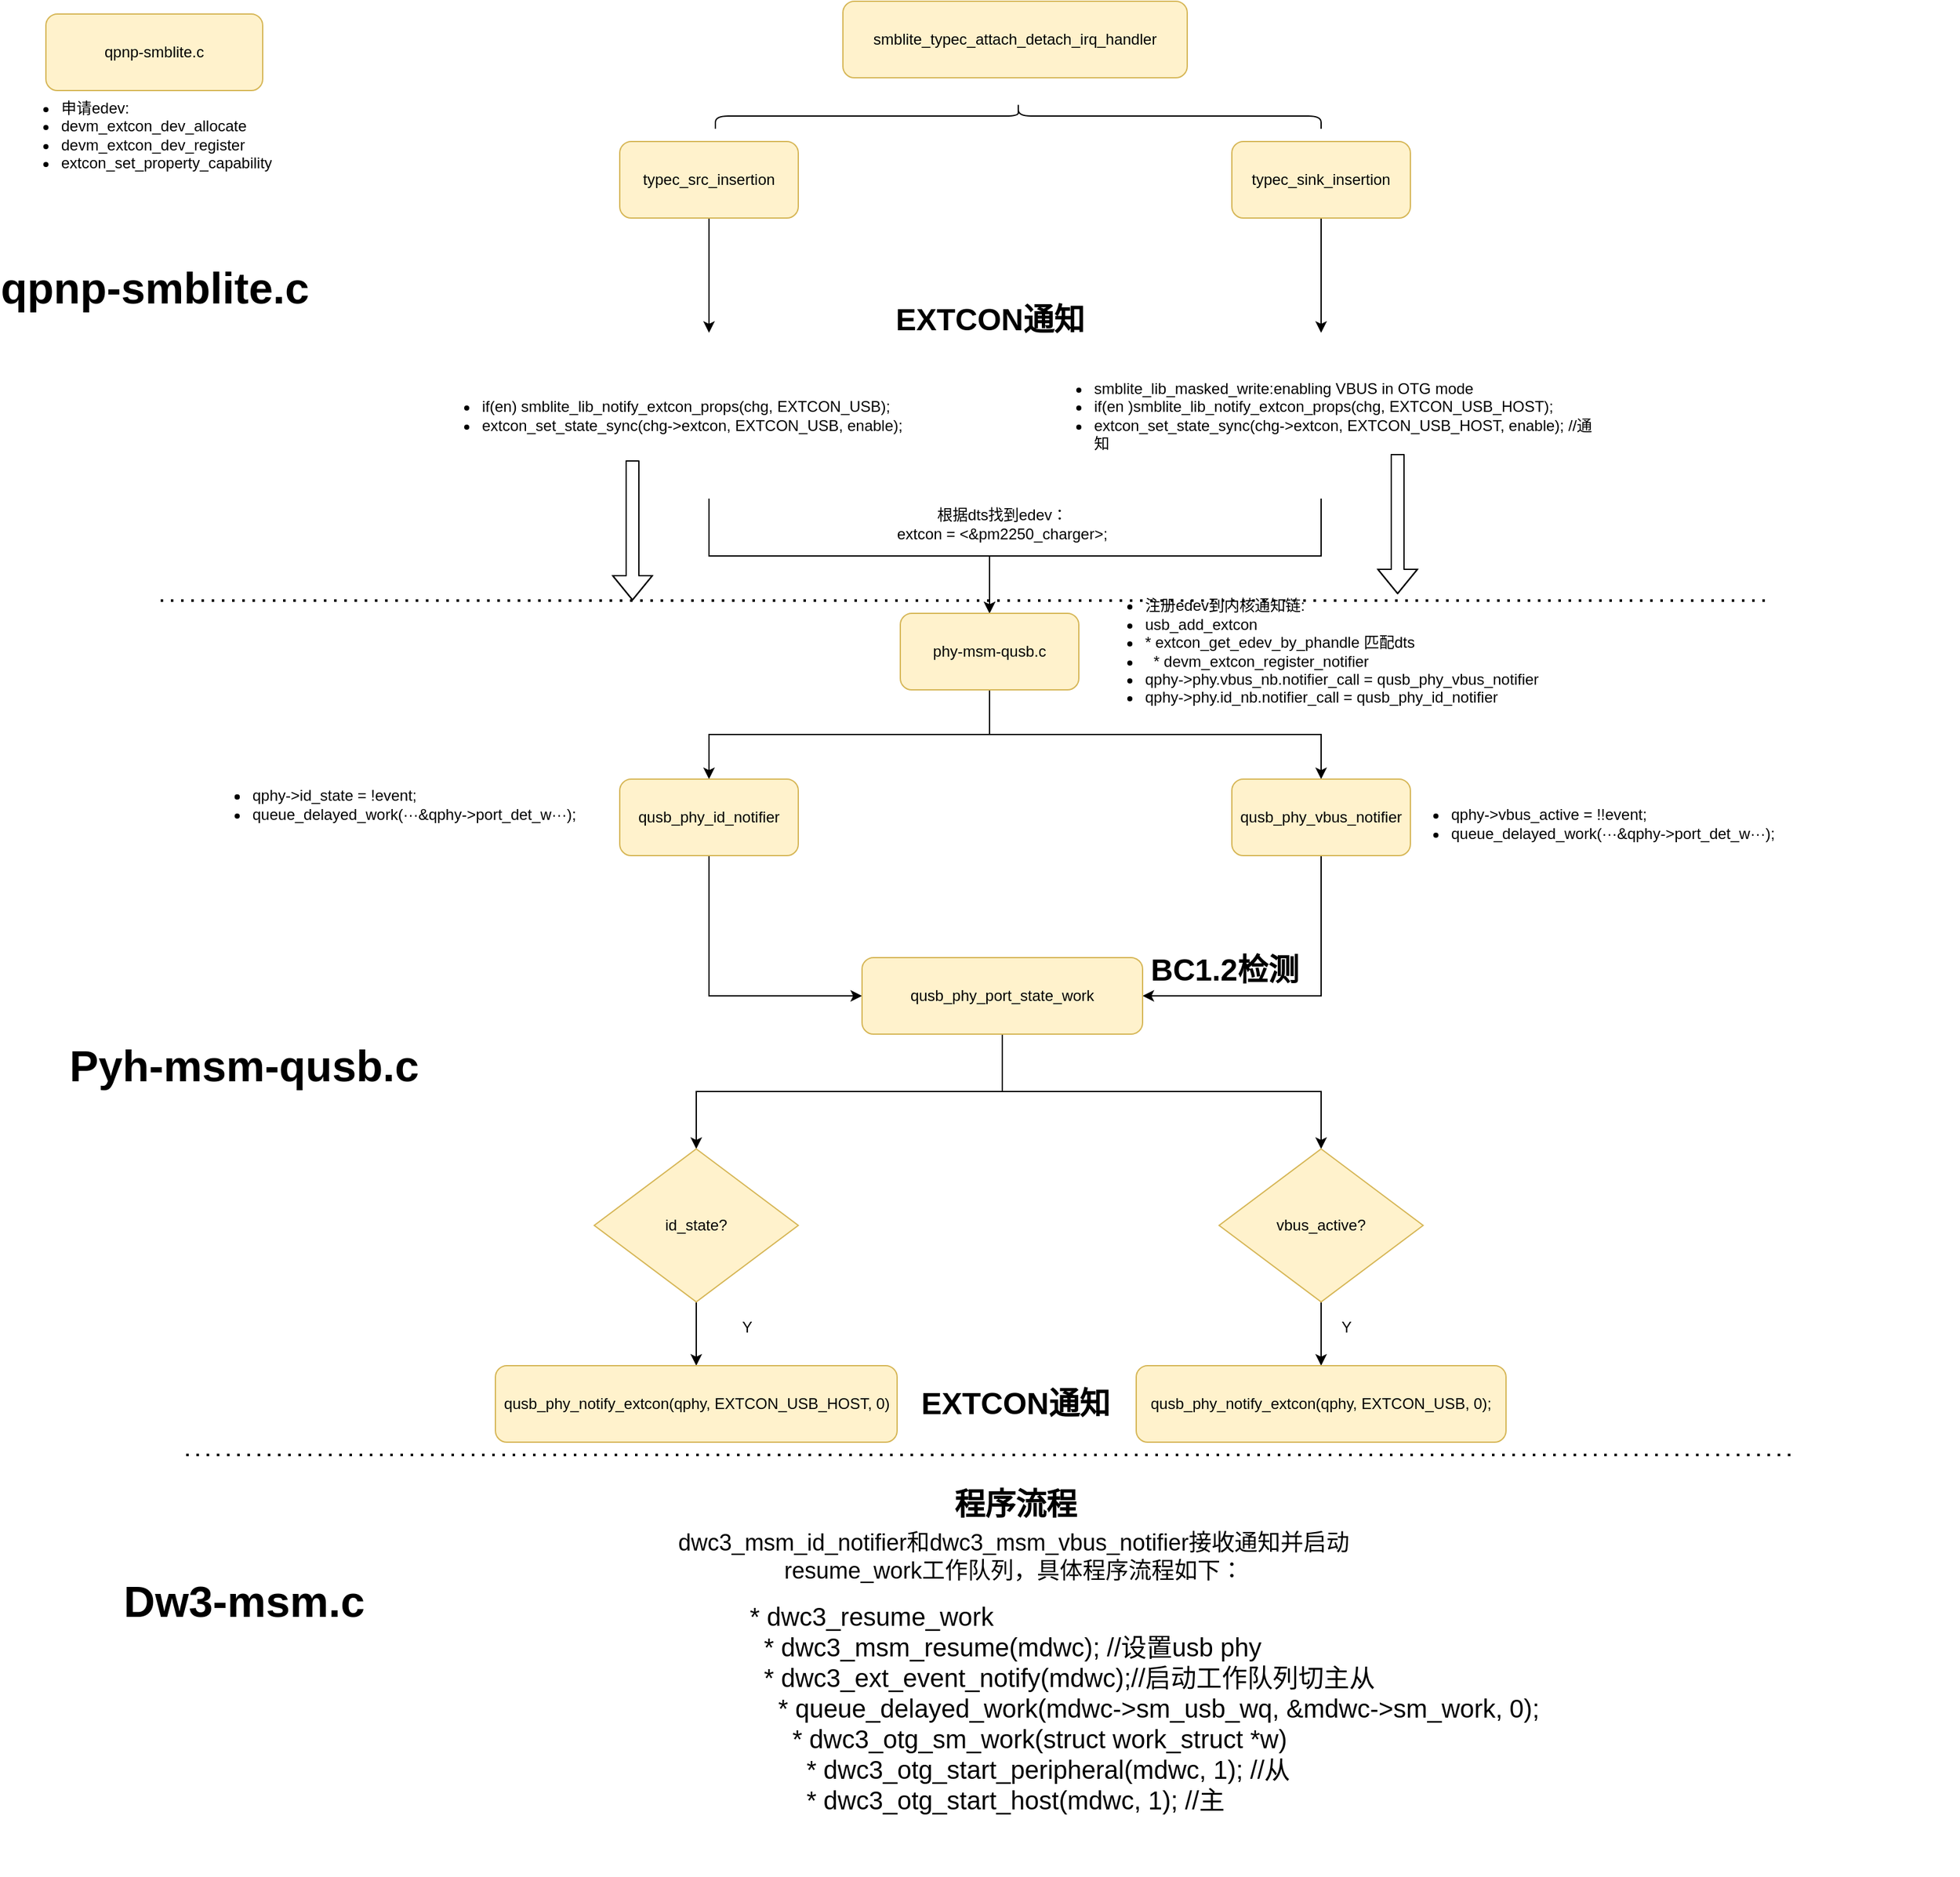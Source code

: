 <mxfile version="13.6.2" type="device"><diagram id="MDU3faXa0eibzmLFlogw" name="Page-1"><mxGraphModel dx="2249" dy="822" grid="1" gridSize="10" guides="1" tooltips="1" connect="1" arrows="1" fold="1" page="1" pageScale="1" pageWidth="827" pageHeight="1169" math="0" shadow="0"><root><mxCell id="0"/><mxCell id="1" parent="0"/><mxCell id="te-pBkwneDsUPC9EQnRI-11" style="edgeStyle=orthogonalEdgeStyle;rounded=0;orthogonalLoop=1;jettySize=auto;html=1;exitX=0.5;exitY=1;exitDx=0;exitDy=0;entryX=0.5;entryY=0;entryDx=0;entryDy=0;" parent="1" source="te-pBkwneDsUPC9EQnRI-1" target="te-pBkwneDsUPC9EQnRI-10" edge="1"><mxGeometry relative="1" as="geometry"/></mxCell><mxCell id="te-pBkwneDsUPC9EQnRI-1" value="typec_src_insertion" style="rounded=1;whiteSpace=wrap;html=1;fillColor=#fff2cc;strokeColor=#d6b656;" parent="1" vertex="1"><mxGeometry x="-10" y="120" width="140" height="60" as="geometry"/></mxCell><mxCell id="te-pBkwneDsUPC9EQnRI-9" style="edgeStyle=orthogonalEdgeStyle;rounded=0;orthogonalLoop=1;jettySize=auto;html=1;exitX=0.5;exitY=1;exitDx=0;exitDy=0;" parent="1" source="te-pBkwneDsUPC9EQnRI-2" target="te-pBkwneDsUPC9EQnRI-7" edge="1"><mxGeometry relative="1" as="geometry"/></mxCell><mxCell id="te-pBkwneDsUPC9EQnRI-2" value="&lt;div&gt;typec_sink_insertion&lt;/div&gt;" style="rounded=1;whiteSpace=wrap;html=1;fillColor=#fff2cc;strokeColor=#d6b656;" parent="1" vertex="1"><mxGeometry x="470" y="120" width="140" height="60" as="geometry"/></mxCell><mxCell id="te-pBkwneDsUPC9EQnRI-3" value="&lt;div&gt;smblite_typec_attach_detach_irq_handler&lt;/div&gt;" style="rounded=1;whiteSpace=wrap;html=1;fillColor=#fff2cc;strokeColor=#d6b656;" parent="1" vertex="1"><mxGeometry x="165" y="10" width="270" height="60" as="geometry"/></mxCell><mxCell id="te-pBkwneDsUPC9EQnRI-4" value="" style="shape=curlyBracket;whiteSpace=wrap;html=1;rounded=1;rotation=90;" parent="1" vertex="1"><mxGeometry x="292.5" y="-137.5" width="20" height="475" as="geometry"/></mxCell><mxCell id="9iSjkGmqpSFxIBTmQVmV-5" style="edgeStyle=orthogonalEdgeStyle;rounded=0;orthogonalLoop=1;jettySize=auto;html=1;exitX=0.5;exitY=1;exitDx=0;exitDy=0;entryX=0.5;entryY=0;entryDx=0;entryDy=0;" parent="1" source="te-pBkwneDsUPC9EQnRI-7" target="9iSjkGmqpSFxIBTmQVmV-3" edge="1"><mxGeometry relative="1" as="geometry"/></mxCell><mxCell id="te-pBkwneDsUPC9EQnRI-7" value="&lt;ul&gt;&lt;li&gt;smblite_lib_masked_write:enabling VBUS in OTG mode&lt;/li&gt;&lt;li&gt;if(en )smblite_lib_notify_extcon_props(chg, EXTCON_USB_HOST);&lt;/li&gt;&lt;li&gt;extcon_set_state_sync(chg-&amp;gt;extcon, EXTCON_USB_HOST, enable); //通知&lt;/li&gt;&lt;/ul&gt;" style="text;strokeColor=none;fillColor=none;html=1;whiteSpace=wrap;verticalAlign=middle;overflow=hidden;" parent="1" vertex="1"><mxGeometry x="320" y="270" width="440" height="130" as="geometry"/></mxCell><mxCell id="9iSjkGmqpSFxIBTmQVmV-6" style="edgeStyle=orthogonalEdgeStyle;rounded=0;orthogonalLoop=1;jettySize=auto;html=1;exitX=0.5;exitY=1;exitDx=0;exitDy=0;entryX=0.5;entryY=0;entryDx=0;entryDy=0;" parent="1" source="te-pBkwneDsUPC9EQnRI-10" target="9iSjkGmqpSFxIBTmQVmV-3" edge="1"><mxGeometry relative="1" as="geometry"/></mxCell><mxCell id="te-pBkwneDsUPC9EQnRI-10" value="&lt;ul&gt;&lt;li&gt;if(en)&amp;nbsp;smblite_lib_notify_extcon_props(chg, EXTCON_USB);&lt;/li&gt;&lt;li&gt;extcon_set_state_sync(chg-&amp;gt;extcon, EXTCON_USB, enable);&lt;br&gt;&lt;/li&gt;&lt;/ul&gt;" style="text;strokeColor=none;fillColor=none;html=1;whiteSpace=wrap;verticalAlign=middle;overflow=hidden;" parent="1" vertex="1"><mxGeometry x="-160" y="270" width="440" height="130" as="geometry"/></mxCell><mxCell id="9iSjkGmqpSFxIBTmQVmV-1" value="&lt;div&gt;qpnp-smblite.c&lt;/div&gt;" style="rounded=1;whiteSpace=wrap;html=1;fillColor=#fff2cc;strokeColor=#d6b656;" parent="1" vertex="1"><mxGeometry x="-460" y="20" width="170" height="60" as="geometry"/></mxCell><mxCell id="9iSjkGmqpSFxIBTmQVmV-2" value="&lt;ul&gt;&lt;li&gt;&lt;span&gt;申请edev:&lt;/span&gt;&lt;/li&gt;&lt;li&gt;&lt;span&gt;devm_extcon_dev_allocate&lt;/span&gt;&lt;br&gt;&lt;/li&gt;&lt;li&gt;devm_extcon_dev_register&lt;/li&gt;&lt;li&gt;extcon_set_property_capability&lt;/li&gt;&lt;/ul&gt;" style="text;strokeColor=none;fillColor=none;html=1;whiteSpace=wrap;verticalAlign=middle;overflow=hidden;" parent="1" vertex="1"><mxGeometry x="-490" y="50" width="440" height="130" as="geometry"/></mxCell><mxCell id="9iSjkGmqpSFxIBTmQVmV-10" style="edgeStyle=orthogonalEdgeStyle;rounded=0;orthogonalLoop=1;jettySize=auto;html=1;exitX=0.5;exitY=1;exitDx=0;exitDy=0;entryX=0.5;entryY=0;entryDx=0;entryDy=0;" parent="1" source="9iSjkGmqpSFxIBTmQVmV-3" target="9iSjkGmqpSFxIBTmQVmV-9" edge="1"><mxGeometry relative="1" as="geometry"><Array as="points"><mxPoint x="280" y="585"/><mxPoint x="60" y="585"/></Array></mxGeometry></mxCell><mxCell id="9iSjkGmqpSFxIBTmQVmV-12" style="edgeStyle=orthogonalEdgeStyle;rounded=0;orthogonalLoop=1;jettySize=auto;html=1;exitX=0.5;exitY=1;exitDx=0;exitDy=0;entryX=0.5;entryY=0;entryDx=0;entryDy=0;" parent="1" source="9iSjkGmqpSFxIBTmQVmV-3" target="9iSjkGmqpSFxIBTmQVmV-11" edge="1"><mxGeometry relative="1" as="geometry"/></mxCell><mxCell id="9iSjkGmqpSFxIBTmQVmV-3" value="phy-msm-qusb.c" style="rounded=1;whiteSpace=wrap;html=1;fillColor=#fff2cc;strokeColor=#d6b656;" parent="1" vertex="1"><mxGeometry x="210" y="490" width="140" height="60" as="geometry"/></mxCell><mxCell id="9iSjkGmqpSFxIBTmQVmV-7" value="根据dts找到edev：&lt;br&gt;extcon = &amp;lt;&amp;amp;pm2250_charger&amp;gt;;" style="text;html=1;strokeColor=none;fillColor=none;align=center;verticalAlign=middle;whiteSpace=wrap;rounded=0;" parent="1" vertex="1"><mxGeometry x="180" y="410" width="220" height="20" as="geometry"/></mxCell><mxCell id="9iSjkGmqpSFxIBTmQVmV-8" value="&lt;ul&gt;&lt;li&gt;&lt;span&gt;注册edev到内核通知链:&lt;/span&gt;&lt;/li&gt;&lt;li&gt;&lt;span&gt;usb_add_extcon&lt;/span&gt;&lt;br&gt;&lt;/li&gt;&lt;li&gt;* extcon_get_edev_by_phandle 匹配dts&lt;/li&gt;&lt;li&gt;&amp;nbsp; * devm_extcon_register_notifier&lt;/li&gt;&lt;li&gt;qphy-&amp;gt;phy.vbus_nb.notifier_call = qusb_phy_vbus_notifier&lt;/li&gt;&lt;li&gt;qphy-&amp;gt;phy.id_nb.notifier_call = qusb_phy_id_notifier&lt;br&gt;&lt;/li&gt;&lt;/ul&gt;" style="text;strokeColor=none;fillColor=none;html=1;whiteSpace=wrap;verticalAlign=middle;overflow=hidden;" parent="1" vertex="1"><mxGeometry x="360" y="455" width="440" height="130" as="geometry"/></mxCell><mxCell id="NXVmDnXOVjiPiJakfyWC-18" style="edgeStyle=orthogonalEdgeStyle;rounded=0;orthogonalLoop=1;jettySize=auto;html=1;exitX=0.5;exitY=1;exitDx=0;exitDy=0;entryX=0;entryY=0.5;entryDx=0;entryDy=0;" edge="1" parent="1" source="9iSjkGmqpSFxIBTmQVmV-9" target="NXVmDnXOVjiPiJakfyWC-2"><mxGeometry relative="1" as="geometry"/></mxCell><mxCell id="9iSjkGmqpSFxIBTmQVmV-9" value="qusb_phy_id_notifier" style="rounded=1;whiteSpace=wrap;html=1;fillColor=#fff2cc;strokeColor=#d6b656;" parent="1" vertex="1"><mxGeometry x="-10" y="620" width="140" height="60" as="geometry"/></mxCell><mxCell id="NXVmDnXOVjiPiJakfyWC-17" style="edgeStyle=orthogonalEdgeStyle;rounded=0;orthogonalLoop=1;jettySize=auto;html=1;exitX=0.5;exitY=1;exitDx=0;exitDy=0;entryX=1;entryY=0.5;entryDx=0;entryDy=0;" edge="1" parent="1" source="9iSjkGmqpSFxIBTmQVmV-11" target="NXVmDnXOVjiPiJakfyWC-2"><mxGeometry relative="1" as="geometry"/></mxCell><mxCell id="9iSjkGmqpSFxIBTmQVmV-11" value="qusb_phy_vbus_notifier" style="rounded=1;whiteSpace=wrap;html=1;fillColor=#fff2cc;strokeColor=#d6b656;" parent="1" vertex="1"><mxGeometry x="470" y="620" width="140" height="60" as="geometry"/></mxCell><mxCell id="9iSjkGmqpSFxIBTmQVmV-13" value="&lt;ul&gt;&lt;li&gt;&lt;span&gt;qphy-&amp;gt;vbus_active = !!event;&lt;/span&gt;&lt;br&gt;&lt;/li&gt;&lt;li&gt;queue_delayed_work(···&amp;amp;qphy-&amp;gt;port_det_w···);&lt;br&gt;&lt;/li&gt;&lt;/ul&gt;" style="text;strokeColor=none;fillColor=none;html=1;whiteSpace=wrap;verticalAlign=middle;overflow=hidden;" parent="1" vertex="1"><mxGeometry x="600" y="590" width="440" height="130" as="geometry"/></mxCell><mxCell id="9iSjkGmqpSFxIBTmQVmV-14" value="&lt;ul&gt;&lt;li&gt;&lt;li&gt;qphy-&amp;gt;id_state = !event;&lt;/li&gt;&lt;li&gt;queue_delayed_work(···&amp;amp;qphy-&amp;gt;port_det_w···);&lt;/li&gt;&lt;/li&gt;&lt;/ul&gt;" style="text;strokeColor=none;fillColor=none;html=1;whiteSpace=wrap;verticalAlign=middle;overflow=hidden;" parent="1" vertex="1"><mxGeometry x="-340" y="590" width="330" height="100" as="geometry"/></mxCell><mxCell id="9iSjkGmqpSFxIBTmQVmV-15" value="" style="shape=flexArrow;endArrow=classic;html=1;" parent="1" edge="1"><mxGeometry width="50" height="50" relative="1" as="geometry"><mxPoint y="370" as="sourcePoint"/><mxPoint y="480" as="targetPoint"/><Array as="points"><mxPoint y="440"/></Array></mxGeometry></mxCell><mxCell id="9iSjkGmqpSFxIBTmQVmV-16" value="" style="shape=flexArrow;endArrow=classic;html=1;" parent="1" edge="1"><mxGeometry width="50" height="50" relative="1" as="geometry"><mxPoint x="600" y="365" as="sourcePoint"/><mxPoint x="600" y="475" as="targetPoint"/><Array as="points"><mxPoint x="600" y="435"/></Array></mxGeometry></mxCell><mxCell id="NXVmDnXOVjiPiJakfyWC-10" style="edgeStyle=orthogonalEdgeStyle;rounded=0;orthogonalLoop=1;jettySize=auto;html=1;exitX=0.5;exitY=1;exitDx=0;exitDy=0;entryX=0.5;entryY=0;entryDx=0;entryDy=0;" edge="1" parent="1" source="NXVmDnXOVjiPiJakfyWC-2" target="NXVmDnXOVjiPiJakfyWC-9"><mxGeometry relative="1" as="geometry"/></mxCell><mxCell id="NXVmDnXOVjiPiJakfyWC-19" style="edgeStyle=orthogonalEdgeStyle;rounded=0;orthogonalLoop=1;jettySize=auto;html=1;exitX=0.5;exitY=1;exitDx=0;exitDy=0;" edge="1" parent="1" source="NXVmDnXOVjiPiJakfyWC-2" target="NXVmDnXOVjiPiJakfyWC-14"><mxGeometry relative="1" as="geometry"/></mxCell><mxCell id="NXVmDnXOVjiPiJakfyWC-2" value="qusb_phy_port_state_work" style="rounded=1;whiteSpace=wrap;html=1;fillColor=#fff2cc;strokeColor=#d6b656;" vertex="1" parent="1"><mxGeometry x="180" y="760" width="220" height="60" as="geometry"/></mxCell><mxCell id="NXVmDnXOVjiPiJakfyWC-3" value="BC1.2检测" style="text;strokeColor=none;fillColor=none;html=1;fontSize=24;fontStyle=1;verticalAlign=middle;align=center;" vertex="1" parent="1"><mxGeometry x="414" y="750" width="100" height="40" as="geometry"/></mxCell><mxCell id="NXVmDnXOVjiPiJakfyWC-12" style="edgeStyle=orthogonalEdgeStyle;rounded=0;orthogonalLoop=1;jettySize=auto;html=1;exitX=0.5;exitY=1;exitDx=0;exitDy=0;entryX=0.5;entryY=0;entryDx=0;entryDy=0;" edge="1" parent="1" source="NXVmDnXOVjiPiJakfyWC-9" target="NXVmDnXOVjiPiJakfyWC-11"><mxGeometry relative="1" as="geometry"/></mxCell><mxCell id="NXVmDnXOVjiPiJakfyWC-9" value="vbus_active?" style="rhombus;whiteSpace=wrap;html=1;fillColor=#fff2cc;strokeColor=#d6b656;" vertex="1" parent="1"><mxGeometry x="460" y="910" width="160" height="120" as="geometry"/></mxCell><mxCell id="NXVmDnXOVjiPiJakfyWC-11" value="qusb_phy_notify_extcon(qphy, EXTCON_USB, 0);" style="rounded=1;whiteSpace=wrap;html=1;fillColor=#fff2cc;strokeColor=#d6b656;" vertex="1" parent="1"><mxGeometry x="395" y="1080" width="290" height="60" as="geometry"/></mxCell><mxCell id="NXVmDnXOVjiPiJakfyWC-13" value="Y" style="text;html=1;strokeColor=none;fillColor=none;align=center;verticalAlign=middle;whiteSpace=wrap;rounded=0;" vertex="1" parent="1"><mxGeometry x="540" y="1040" width="40" height="20" as="geometry"/></mxCell><mxCell id="NXVmDnXOVjiPiJakfyWC-22" style="edgeStyle=orthogonalEdgeStyle;rounded=0;orthogonalLoop=1;jettySize=auto;html=1;exitX=0.5;exitY=1;exitDx=0;exitDy=0;" edge="1" parent="1" source="NXVmDnXOVjiPiJakfyWC-14" target="NXVmDnXOVjiPiJakfyWC-20"><mxGeometry relative="1" as="geometry"/></mxCell><mxCell id="NXVmDnXOVjiPiJakfyWC-14" value="id_state?" style="rhombus;whiteSpace=wrap;html=1;fillColor=#fff2cc;strokeColor=#d6b656;" vertex="1" parent="1"><mxGeometry x="-30" y="910" width="160" height="120" as="geometry"/></mxCell><mxCell id="NXVmDnXOVjiPiJakfyWC-20" value="qusb_phy_notify_extcon(qphy, EXTCON_USB_HOST, 0)" style="rounded=1;whiteSpace=wrap;html=1;fillColor=#fff2cc;strokeColor=#d6b656;" vertex="1" parent="1"><mxGeometry x="-107.5" y="1080" width="315" height="60" as="geometry"/></mxCell><mxCell id="NXVmDnXOVjiPiJakfyWC-21" value="Y" style="text;html=1;strokeColor=none;fillColor=none;align=center;verticalAlign=middle;whiteSpace=wrap;rounded=0;" vertex="1" parent="1"><mxGeometry x="70" y="1040" width="40" height="20" as="geometry"/></mxCell><mxCell id="NXVmDnXOVjiPiJakfyWC-25" value="EXTCON通知" style="text;strokeColor=none;fillColor=none;html=1;fontSize=24;fontStyle=1;verticalAlign=middle;align=center;" vertex="1" parent="1"><mxGeometry x="230" y="240" width="100" height="40" as="geometry"/></mxCell><mxCell id="NXVmDnXOVjiPiJakfyWC-26" value="EXTCON通知" style="text;strokeColor=none;fillColor=none;html=1;fontSize=24;fontStyle=1;verticalAlign=middle;align=center;" vertex="1" parent="1"><mxGeometry x="250" y="1090" width="100" height="40" as="geometry"/></mxCell><mxCell id="NXVmDnXOVjiPiJakfyWC-27" value="" style="endArrow=none;dashed=1;html=1;dashPattern=1 3;strokeWidth=2;" edge="1" parent="1"><mxGeometry width="50" height="50" relative="1" as="geometry"><mxPoint x="-370" y="480" as="sourcePoint"/><mxPoint x="890" y="480" as="targetPoint"/></mxGeometry></mxCell><mxCell id="NXVmDnXOVjiPiJakfyWC-28" value="" style="endArrow=none;dashed=1;html=1;dashPattern=1 3;strokeWidth=2;" edge="1" parent="1"><mxGeometry width="50" height="50" relative="1" as="geometry"><mxPoint x="-350" y="1150" as="sourcePoint"/><mxPoint x="910" y="1150" as="targetPoint"/></mxGeometry></mxCell><mxCell id="NXVmDnXOVjiPiJakfyWC-29" value="&lt;font style=&quot;font-size: 34px&quot;&gt;Pyh-msm-qusb.c&lt;/font&gt;" style="text;strokeColor=none;fillColor=none;html=1;fontSize=24;fontStyle=1;verticalAlign=middle;align=center;" vertex="1" parent="1"><mxGeometry x="-380" y="800" width="150" height="90" as="geometry"/></mxCell><mxCell id="NXVmDnXOVjiPiJakfyWC-30" value="&lt;font style=&quot;font-size: 34px&quot;&gt;Dw3-msm.c&lt;/font&gt;" style="text;strokeColor=none;fillColor=none;html=1;fontSize=24;fontStyle=1;verticalAlign=middle;align=center;" vertex="1" parent="1"><mxGeometry x="-380" y="1220" width="150" height="90" as="geometry"/></mxCell><mxCell id="NXVmDnXOVjiPiJakfyWC-31" value="&lt;font style=&quot;font-size: 34px&quot;&gt;qpnp-smblite.c&lt;/font&gt;" style="text;strokeColor=none;fillColor=none;html=1;fontSize=24;fontStyle=1;verticalAlign=middle;align=center;" vertex="1" parent="1"><mxGeometry x="-450" y="190" width="150" height="90" as="geometry"/></mxCell><mxCell id="NXVmDnXOVjiPiJakfyWC-32" value="&lt;font style=&quot;font-size: 18px&quot;&gt;dwc3_msm_id_notifier和dwc3_msm_vbus_notifier接收通知并启动resume_work工作队列，具体程序流程如下：&lt;/font&gt;" style="text;html=1;strokeColor=none;fillColor=none;align=center;verticalAlign=middle;whiteSpace=wrap;rounded=0;" vertex="1" parent="1"><mxGeometry y="1220" width="597.5" height="20" as="geometry"/></mxCell><mxCell id="NXVmDnXOVjiPiJakfyWC-34" value="&lt;div style=&quot;font-size: 20px&quot;&gt;&lt;font style=&quot;font-size: 20px&quot;&gt;* dwc3_resume_work&lt;/font&gt;&lt;/div&gt;&lt;div style=&quot;font-size: 20px&quot;&gt;&lt;font style=&quot;font-size: 20px&quot;&gt;&amp;nbsp; * dwc3_msm_resume(mdwc); //设置usb phy&lt;/font&gt;&lt;/div&gt;&lt;div style=&quot;font-size: 20px&quot;&gt;&lt;font style=&quot;font-size: 20px&quot;&gt;&amp;nbsp; * dwc3_ext_event_notify(mdwc);//启动工作队列切主从&lt;/font&gt;&lt;/div&gt;&lt;div style=&quot;font-size: 20px&quot;&gt;&lt;font style=&quot;font-size: 20px&quot;&gt;&amp;nbsp; &amp;nbsp; * queue_delayed_work(mdwc-&amp;gt;sm_usb_wq, &amp;amp;mdwc-&amp;gt;sm_work, 0);&lt;/font&gt;&lt;/div&gt;&lt;div style=&quot;font-size: 20px&quot;&gt;&lt;font style=&quot;font-size: 20px&quot;&gt;&amp;nbsp; &amp;nbsp; &amp;nbsp; * dwc3_otg_sm_work(struct work_struct *w)&lt;/font&gt;&lt;/div&gt;&lt;div style=&quot;font-size: 20px&quot;&gt;&lt;font style=&quot;font-size: 20px&quot;&gt;&amp;nbsp; &amp;nbsp; &amp;nbsp; &amp;nbsp; * dwc3_otg_start_peripheral(mdwc, 1); //从&lt;/font&gt;&lt;/div&gt;&lt;div style=&quot;font-size: 20px&quot;&gt;&lt;font style=&quot;font-size: 20px&quot;&gt;&amp;nbsp; &amp;nbsp; &amp;nbsp; &amp;nbsp; * dwc3_otg_start_host(mdwc, 1); //主&lt;/font&gt;&lt;/div&gt;&lt;div style=&quot;font-size: 20px&quot;&gt;&lt;br&gt;&lt;/div&gt;" style="text;html=1;strokeColor=none;fillColor=none;align=left;verticalAlign=middle;whiteSpace=wrap;rounded=0;" vertex="1" parent="1"><mxGeometry x="90" y="1240" width="647.5" height="240" as="geometry"/></mxCell><mxCell id="NXVmDnXOVjiPiJakfyWC-35" value="程序流程" style="text;strokeColor=none;fillColor=none;html=1;fontSize=24;fontStyle=1;verticalAlign=middle;align=center;" vertex="1" parent="1"><mxGeometry x="250" y="1169" width="100" height="40" as="geometry"/></mxCell></root></mxGraphModel></diagram></mxfile>